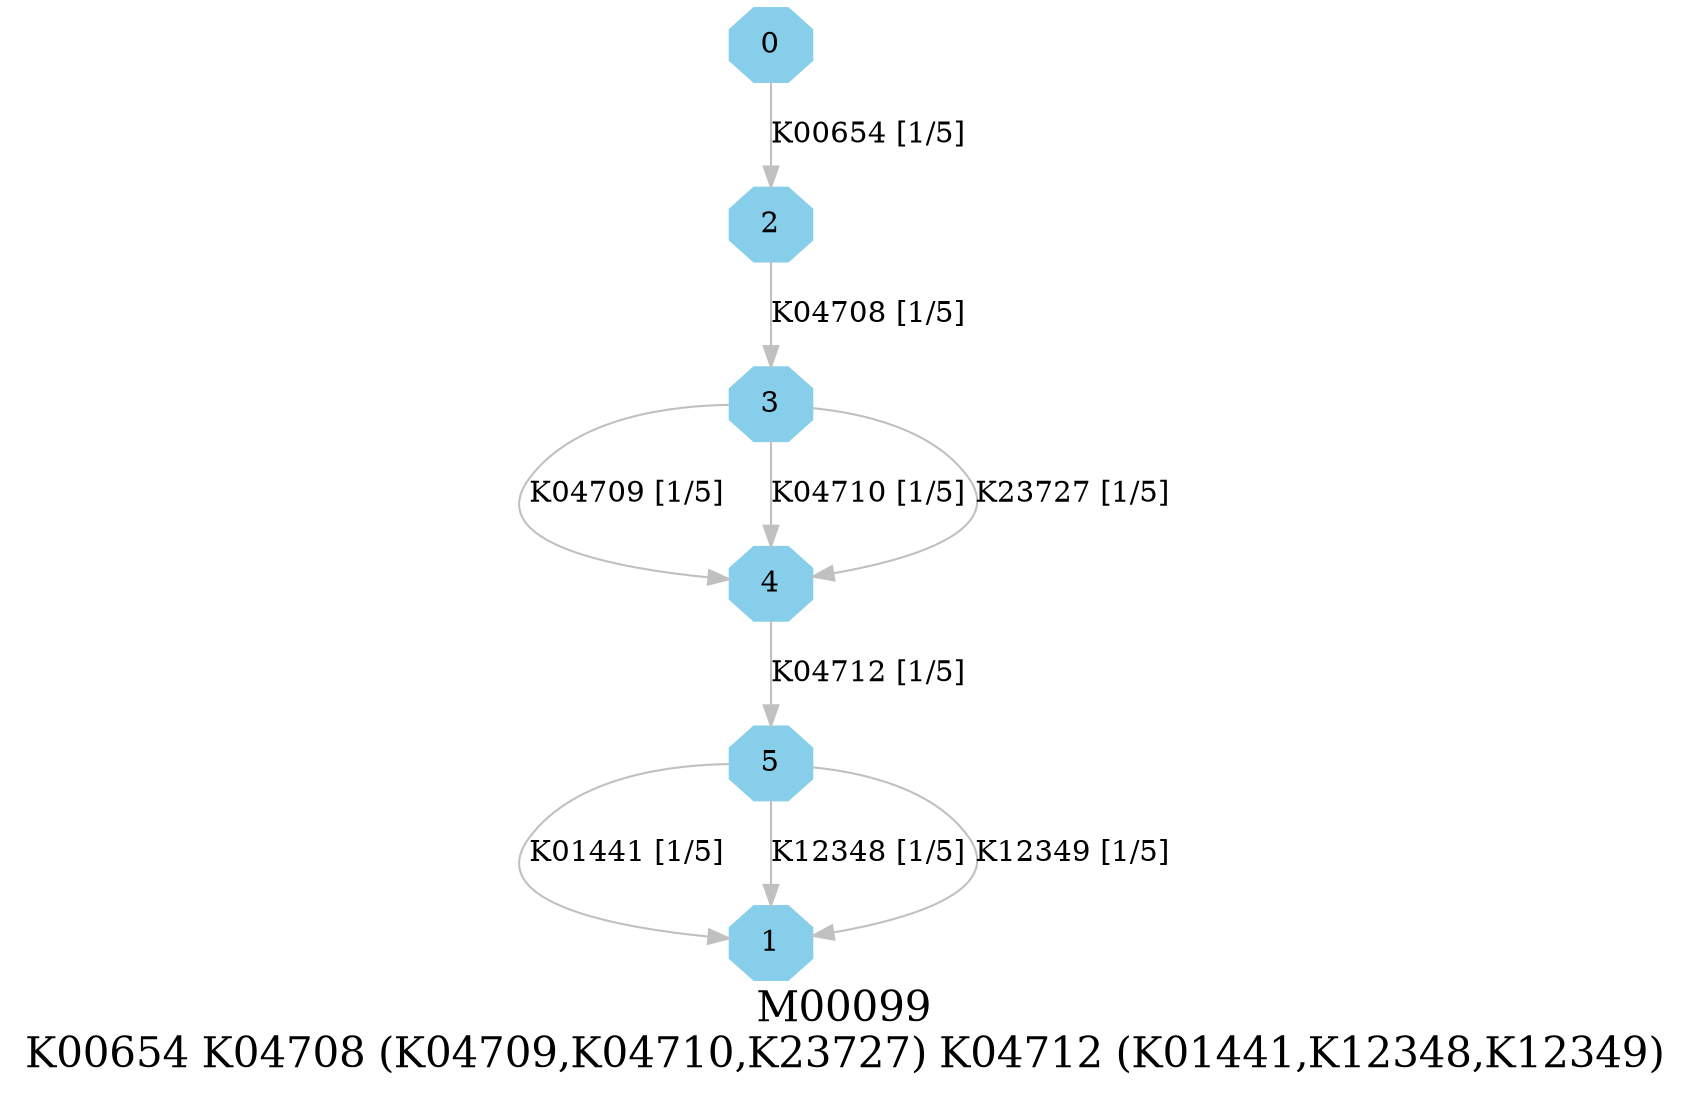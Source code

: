 digraph G {
graph [label="M00099
K00654 K04708 (K04709,K04710,K23727) K04712 (K01441,K12348,K12349)",fontsize=20];
node [shape=box,style=filled];
edge [len=3,color=grey];
{node [width=.3,height=.3,shape=octagon,style=filled,color=skyblue] 0 1 2 3 4 5 }
0 -> 2 [label="K00654 [1/5]"];
2 -> 3 [label="K04708 [1/5]"];
3 -> 4 [label="K04709 [1/5]"];
3 -> 4 [label="K04710 [1/5]"];
3 -> 4 [label="K23727 [1/5]"];
4 -> 5 [label="K04712 [1/5]"];
5 -> 1 [label="K01441 [1/5]"];
5 -> 1 [label="K12348 [1/5]"];
5 -> 1 [label="K12349 [1/5]"];
}